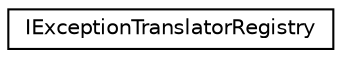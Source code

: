 digraph "Graphical Class Hierarchy"
{
  edge [fontname="Helvetica",fontsize="10",labelfontname="Helvetica",labelfontsize="10"];
  node [fontname="Helvetica",fontsize="10",shape=record];
  rankdir="LR";
  Node1 [label="IExceptionTranslatorRegistry",height=0.2,width=0.4,color="black", fillcolor="white", style="filled",URL="$structCatch_1_1IExceptionTranslatorRegistry.html"];
}
